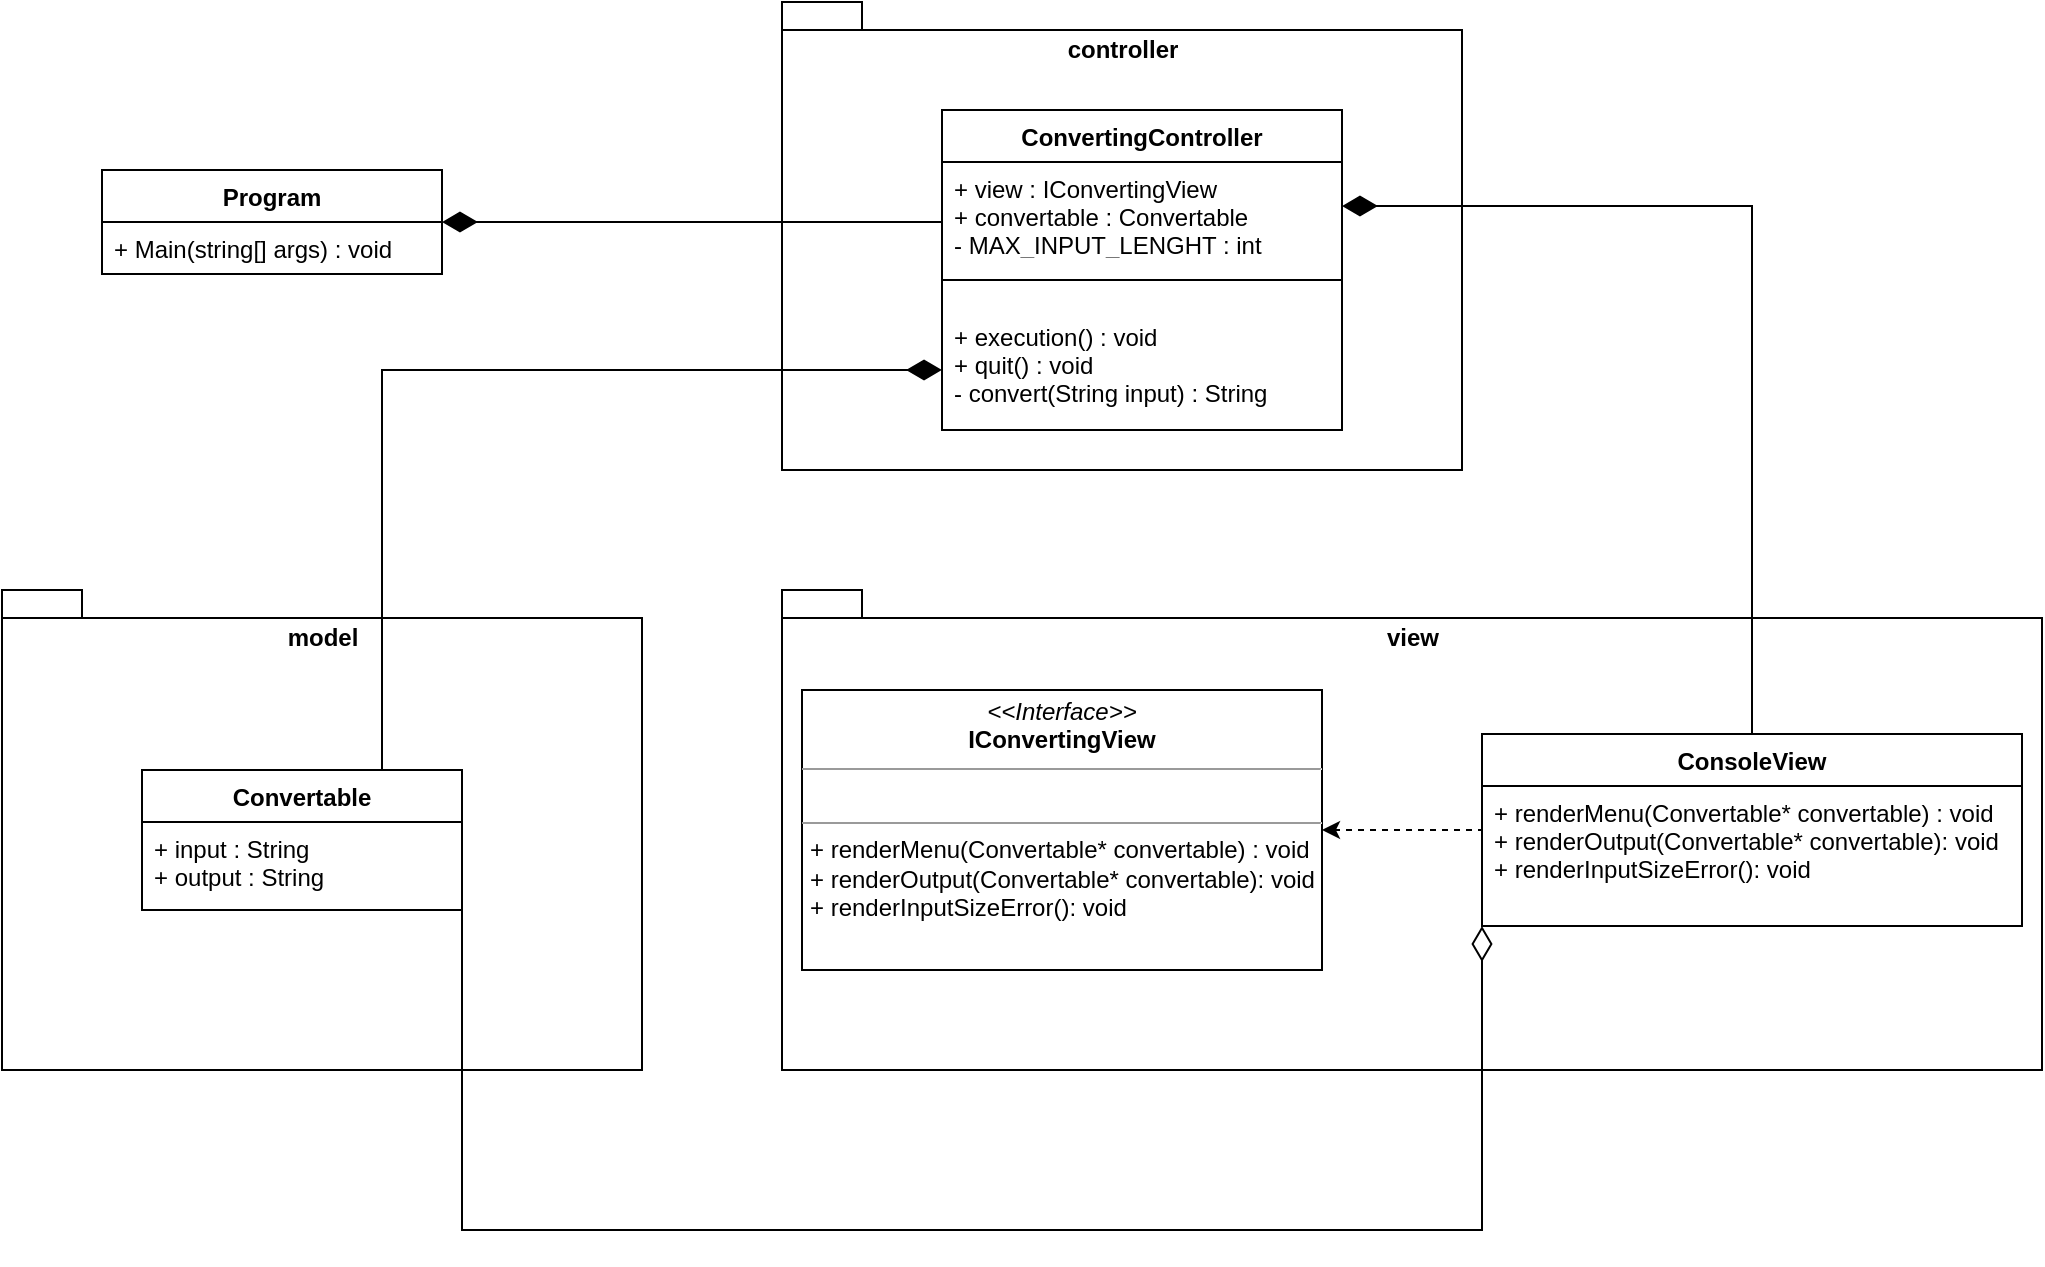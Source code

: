 <mxfile version="13.9.9" type="device"><diagram id="AZf_8bn_4g_K0_PC0I1f" name="Page-1"><mxGraphModel dx="1426" dy="852" grid="1" gridSize="10" guides="1" tooltips="1" connect="1" arrows="1" fold="1" page="1" pageScale="1" pageWidth="827" pageHeight="1169" math="0" shadow="0"><root><mxCell id="0"/><mxCell id="1" parent="0"/><mxCell id="IYIs9gNq4kozGXXs4mrz-1" value="Program" style="swimlane;fontStyle=1;align=center;verticalAlign=top;childLayout=stackLayout;horizontal=1;startSize=26;horizontalStack=0;resizeParent=1;resizeParentMax=0;resizeLast=0;collapsible=1;marginBottom=0;" parent="1" vertex="1"><mxGeometry x="100" y="120" width="170" height="52" as="geometry"/></mxCell><mxCell id="IYIs9gNq4kozGXXs4mrz-4" value="+ Main(string[] args) : void" style="text;align=left;verticalAlign=top;spacingLeft=4;spacingRight=4;overflow=hidden;rotatable=0;points=[[0,0.5],[1,0.5]];portConstraint=eastwest;fillColor=#ffffff;strokeColor=#000000;" parent="IYIs9gNq4kozGXXs4mrz-1" vertex="1"><mxGeometry y="26" width="170" height="26" as="geometry"/></mxCell><mxCell id="IYIs9gNq4kozGXXs4mrz-5" value="&lt;span&gt;model&lt;/span&gt;" style="shape=folder;fontStyle=1;spacingTop=10;tabWidth=40;tabHeight=14;tabPosition=left;html=1;verticalAlign=top;align=center;" parent="1" vertex="1"><mxGeometry x="50" y="330" width="320" height="240" as="geometry"/></mxCell><mxCell id="IYIs9gNq4kozGXXs4mrz-6" value="view" style="shape=folder;fontStyle=1;spacingTop=10;tabWidth=40;tabHeight=14;tabPosition=left;html=1;align=center;verticalAlign=top;" parent="1" vertex="1"><mxGeometry x="440" y="330" width="630" height="240" as="geometry"/></mxCell><mxCell id="IYIs9gNq4kozGXXs4mrz-7" value="controller" style="shape=folder;fontStyle=1;spacingTop=10;tabWidth=40;tabHeight=14;tabPosition=left;html=1;align=center;verticalAlign=top;" parent="1" vertex="1"><mxGeometry x="440" y="36" width="340" height="234" as="geometry"/></mxCell><mxCell id="IYIs9gNq4kozGXXs4mrz-8" value="Convertable" style="swimlane;fontStyle=1;align=center;verticalAlign=top;childLayout=stackLayout;horizontal=1;startSize=26;horizontalStack=0;resizeParent=1;resizeParentMax=0;resizeLast=0;collapsible=1;marginBottom=0;" parent="1" vertex="1"><mxGeometry x="120" y="420" width="160" height="70" as="geometry"/></mxCell><mxCell id="IYIs9gNq4kozGXXs4mrz-9" value="+ input : String&#10;+ output : String" style="text;strokeColor=none;fillColor=none;align=left;verticalAlign=top;spacingLeft=4;spacingRight=4;overflow=hidden;rotatable=0;points=[[0,0.5],[1,0.5]];portConstraint=eastwest;" parent="IYIs9gNq4kozGXXs4mrz-8" vertex="1"><mxGeometry y="26" width="160" height="44" as="geometry"/></mxCell><mxCell id="IYIs9gNq4kozGXXs4mrz-12" value="ConsoleView" style="swimlane;fontStyle=1;align=center;verticalAlign=top;childLayout=stackLayout;horizontal=1;startSize=26;horizontalStack=0;resizeParent=1;resizeParentMax=0;resizeLast=0;collapsible=1;marginBottom=0;" parent="1" vertex="1"><mxGeometry x="790" y="402" width="270" height="96" as="geometry"/></mxCell><mxCell id="IYIs9gNq4kozGXXs4mrz-15" value="+ renderMenu(Convertable* convertable) : void&#10;+ renderOutput(Convertable* convertable): void&#10;+ renderInputSizeError(): void" style="text;strokeColor=none;fillColor=none;align=left;verticalAlign=top;spacingLeft=4;spacingRight=4;overflow=hidden;rotatable=0;points=[[0,0.5],[1,0.5]];portConstraint=eastwest;" parent="IYIs9gNq4kozGXXs4mrz-12" vertex="1"><mxGeometry y="26" width="270" height="70" as="geometry"/></mxCell><mxCell id="IYIs9gNq4kozGXXs4mrz-16" value="ConvertingController" style="swimlane;fontStyle=1;align=center;verticalAlign=top;childLayout=stackLayout;horizontal=1;startSize=26;horizontalStack=0;resizeParent=1;resizeParentMax=0;resizeLast=0;collapsible=1;marginBottom=0;" parent="1" vertex="1"><mxGeometry x="520" y="90" width="200" height="160" as="geometry"/></mxCell><mxCell id="IYIs9gNq4kozGXXs4mrz-17" value="+ view : IConvertingView&#10;+ convertable : Convertable&#10;- MAX_INPUT_LENGHT : int" style="text;strokeColor=none;fillColor=none;align=left;verticalAlign=top;spacingLeft=4;spacingRight=4;overflow=hidden;rotatable=0;points=[[0,0.5],[1,0.5]];portConstraint=eastwest;" parent="IYIs9gNq4kozGXXs4mrz-16" vertex="1"><mxGeometry y="26" width="200" height="44" as="geometry"/></mxCell><mxCell id="IYIs9gNq4kozGXXs4mrz-18" value="" style="line;strokeWidth=1;fillColor=none;align=left;verticalAlign=middle;spacingTop=-1;spacingLeft=3;spacingRight=3;rotatable=0;labelPosition=right;points=[];portConstraint=eastwest;" parent="IYIs9gNq4kozGXXs4mrz-16" vertex="1"><mxGeometry y="70" width="200" height="30" as="geometry"/></mxCell><mxCell id="IYIs9gNq4kozGXXs4mrz-19" value="+ execution() : void&#10;+ quit() : void&#10;- convert(String input) : String " style="text;strokeColor=none;fillColor=none;align=left;verticalAlign=top;spacingLeft=4;spacingRight=4;overflow=hidden;rotatable=0;points=[[0,0.5],[1,0.5]];portConstraint=eastwest;" parent="IYIs9gNq4kozGXXs4mrz-16" vertex="1"><mxGeometry y="100" width="200" height="60" as="geometry"/></mxCell><mxCell id="IYIs9gNq4kozGXXs4mrz-20" value="&lt;p style=&quot;margin: 0px ; margin-top: 4px ; text-align: center&quot;&gt;&lt;i&gt;&amp;lt;&amp;lt;Interface&amp;gt;&amp;gt;&lt;/i&gt;&lt;br&gt;&lt;b&gt;IConvertingView&lt;/b&gt;&lt;/p&gt;&lt;hr size=&quot;1&quot;&gt;&lt;p style=&quot;margin: 0px ; margin-left: 4px&quot;&gt;&lt;br&gt;&lt;/p&gt;&lt;hr size=&quot;1&quot;&gt;&lt;p style=&quot;margin: 0px ; margin-left: 4px&quot;&gt;+ renderMenu(Convertable* convertable) : void&lt;br style=&quot;padding: 0px ; margin: 0px&quot;&gt;+ renderOutput(Convertable* convertable): void&lt;br&gt;&lt;/p&gt;&lt;p style=&quot;margin: 0px ; margin-left: 4px&quot;&gt;+ renderInputSizeError(): void&lt;/p&gt;" style="verticalAlign=top;align=left;overflow=fill;fontSize=12;fontFamily=Helvetica;html=1;" parent="1" vertex="1"><mxGeometry x="450" y="380" width="260" height="140" as="geometry"/></mxCell><mxCell id="IYIs9gNq4kozGXXs4mrz-22" style="edgeStyle=orthogonalEdgeStyle;rounded=0;orthogonalLoop=1;jettySize=auto;html=1;exitX=0;exitY=0.5;exitDx=0;exitDy=0;entryX=1;entryY=0.5;entryDx=0;entryDy=0;dashed=1;" parent="1" source="IYIs9gNq4kozGXXs4mrz-15" target="IYIs9gNq4kozGXXs4mrz-20" edge="1"><mxGeometry relative="1" as="geometry"><Array as="points"><mxPoint x="790" y="450"/></Array></mxGeometry></mxCell><mxCell id="IYIs9gNq4kozGXXs4mrz-23" style="edgeStyle=orthogonalEdgeStyle;rounded=0;orthogonalLoop=1;jettySize=auto;html=1;exitX=1;exitY=0.5;exitDx=0;exitDy=0;entryX=0.5;entryY=0;entryDx=0;entryDy=0;endArrow=none;endFill=0;endSize=15;startArrow=diamondThin;startFill=1;startSize=15;" parent="1" source="IYIs9gNq4kozGXXs4mrz-17" target="IYIs9gNq4kozGXXs4mrz-12" edge="1"><mxGeometry relative="1" as="geometry"/></mxCell><mxCell id="IYIs9gNq4kozGXXs4mrz-24" style="edgeStyle=orthogonalEdgeStyle;rounded=0;orthogonalLoop=1;jettySize=auto;html=1;exitX=0;exitY=0.5;exitDx=0;exitDy=0;entryX=0.75;entryY=0;entryDx=0;entryDy=0;endArrow=none;endFill=0;endSize=15;startSize=15;startArrow=diamondThin;startFill=1;" parent="1" source="IYIs9gNq4kozGXXs4mrz-19" target="IYIs9gNq4kozGXXs4mrz-8" edge="1"><mxGeometry relative="1" as="geometry"/></mxCell><mxCell id="IYIs9gNq4kozGXXs4mrz-25" style="edgeStyle=orthogonalEdgeStyle;rounded=0;orthogonalLoop=1;jettySize=auto;html=1;entryX=0;entryY=0.5;entryDx=0;entryDy=0;endArrow=none;endFill=0;endSize=15;startArrow=diamondThin;startFill=1;startSize=15;exitX=1;exitY=0.5;exitDx=0;exitDy=0;" parent="1" source="IYIs9gNq4kozGXXs4mrz-1" target="IYIs9gNq4kozGXXs4mrz-17" edge="1"><mxGeometry relative="1" as="geometry"><Array as="points"><mxPoint x="520" y="146"/></Array><mxPoint x="280" y="138" as="sourcePoint"/></mxGeometry></mxCell><mxCell id="561Ladepp4gnbEtwVaFY-1" style="edgeStyle=orthogonalEdgeStyle;rounded=0;orthogonalLoop=1;jettySize=auto;html=1;entryX=1;entryY=0.5;entryDx=0;entryDy=0;startArrow=diamondThin;startFill=0;startSize=15;endArrow=none;endFill=0;" edge="1" parent="1" source="IYIs9gNq4kozGXXs4mrz-15" target="IYIs9gNq4kozGXXs4mrz-9"><mxGeometry relative="1" as="geometry"><Array as="points"><mxPoint x="790" y="650"/><mxPoint x="280" y="650"/></Array></mxGeometry></mxCell></root></mxGraphModel></diagram></mxfile>
